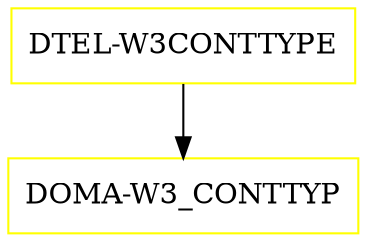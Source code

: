 digraph G {
  "DTEL-W3CONTTYPE" [shape=box,color=yellow];
  "DOMA-W3_CONTTYP" [shape=box,color=yellow,URL="./DOMA_W3_CONTTYP.html"];
  "DTEL-W3CONTTYPE" -> "DOMA-W3_CONTTYP";
}
